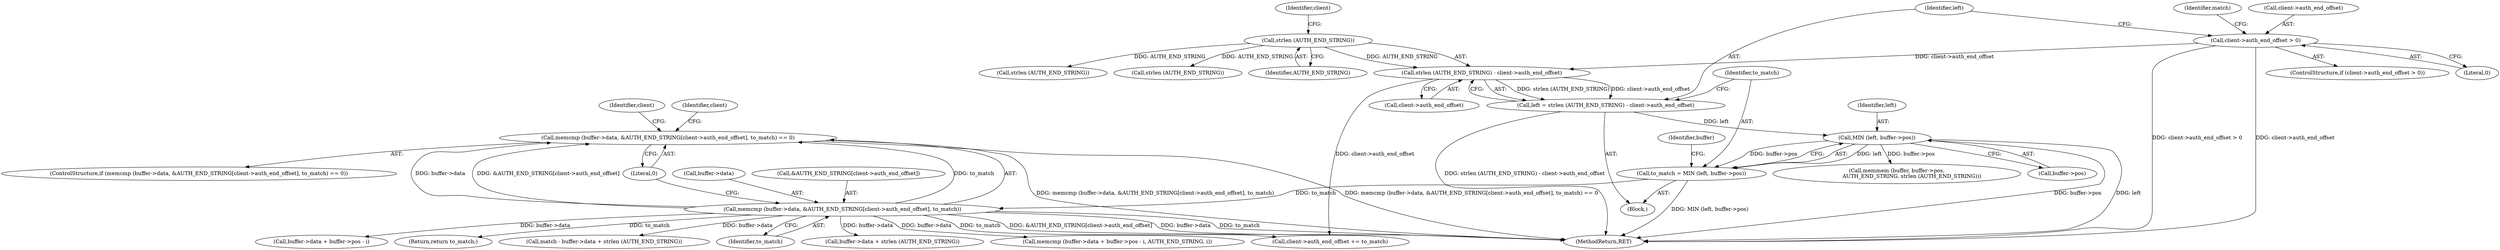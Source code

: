 digraph "1_flatpak_52346bf187b5a7f1c0fe9075b328b7ad6abe78f6@API" {
"1000138" [label="(Call,memcmp (buffer->data, &AUTH_END_STRING[client->auth_end_offset], to_match) == 0)"];
"1000139" [label="(Call,memcmp (buffer->data, &AUTH_END_STRING[client->auth_end_offset], to_match))"];
"1000130" [label="(Call,to_match = MIN (left, buffer->pos))"];
"1000132" [label="(Call,MIN (left, buffer->pos))"];
"1000121" [label="(Call,left = strlen (AUTH_END_STRING) - client->auth_end_offset)"];
"1000123" [label="(Call,strlen (AUTH_END_STRING) - client->auth_end_offset)"];
"1000124" [label="(Call,strlen (AUTH_END_STRING))"];
"1000114" [label="(Call,client->auth_end_offset > 0)"];
"1000137" [label="(ControlStructure,if (memcmp (buffer->data, &AUTH_END_STRING[client->auth_end_offset], to_match) == 0))"];
"1000177" [label="(Call,memmem (buffer, buffer->pos,\n                  AUTH_END_STRING, strlen (AUTH_END_STRING)))"];
"1000113" [label="(ControlStructure,if (client->auth_end_offset > 0))"];
"1000162" [label="(Call,strlen (AUTH_END_STRING))"];
"1000119" [label="(Block,)"];
"1000130" [label="(Call,to_match = MIN (left, buffer->pos))"];
"1000124" [label="(Call,strlen (AUTH_END_STRING))"];
"1000131" [label="(Identifier,to_match)"];
"1000218" [label="(Call,buffer->data + buffer->pos - i)"];
"1000123" [label="(Call,strlen (AUTH_END_STRING) - client->auth_end_offset)"];
"1000122" [label="(Identifier,left)"];
"1000133" [label="(Identifier,left)"];
"1000126" [label="(Call,client->auth_end_offset)"];
"1000118" [label="(Literal,0)"];
"1000164" [label="(Return,return to_match;)"];
"1000154" [label="(Identifier,client)"];
"1000132" [label="(Call,MIN (left, buffer->pos))"];
"1000127" [label="(Identifier,client)"];
"1000190" [label="(Call,match - buffer->data + strlen (AUTH_END_STRING))"];
"1000141" [label="(Identifier,buffer)"];
"1000152" [label="(Call,client->auth_end_offset += to_match)"];
"1000115" [label="(Call,client->auth_end_offset)"];
"1000139" [label="(Call,memcmp (buffer->data, &AUTH_END_STRING[client->auth_end_offset], to_match))"];
"1000176" [label="(Identifier,match)"];
"1000140" [label="(Call,buffer->data)"];
"1000149" [label="(Identifier,to_match)"];
"1000134" [label="(Call,buffer->pos)"];
"1000192" [label="(Call,buffer->data + strlen (AUTH_END_STRING))"];
"1000240" [label="(MethodReturn,RET)"];
"1000217" [label="(Call,memcmp (buffer->data + buffer->pos - i, AUTH_END_STRING, i))"];
"1000143" [label="(Call,&AUTH_END_STRING[client->auth_end_offset])"];
"1000183" [label="(Call,strlen (AUTH_END_STRING))"];
"1000121" [label="(Call,left = strlen (AUTH_END_STRING) - client->auth_end_offset)"];
"1000114" [label="(Call,client->auth_end_offset > 0)"];
"1000150" [label="(Literal,0)"];
"1000125" [label="(Identifier,AUTH_END_STRING)"];
"1000138" [label="(Call,memcmp (buffer->data, &AUTH_END_STRING[client->auth_end_offset], to_match) == 0)"];
"1000171" [label="(Identifier,client)"];
"1000138" -> "1000137"  [label="AST: "];
"1000138" -> "1000150"  [label="CFG: "];
"1000139" -> "1000138"  [label="AST: "];
"1000150" -> "1000138"  [label="AST: "];
"1000154" -> "1000138"  [label="CFG: "];
"1000171" -> "1000138"  [label="CFG: "];
"1000138" -> "1000240"  [label="DDG: memcmp (buffer->data, &AUTH_END_STRING[client->auth_end_offset], to_match)"];
"1000138" -> "1000240"  [label="DDG: memcmp (buffer->data, &AUTH_END_STRING[client->auth_end_offset], to_match) == 0"];
"1000139" -> "1000138"  [label="DDG: buffer->data"];
"1000139" -> "1000138"  [label="DDG: &AUTH_END_STRING[client->auth_end_offset]"];
"1000139" -> "1000138"  [label="DDG: to_match"];
"1000139" -> "1000149"  [label="CFG: "];
"1000140" -> "1000139"  [label="AST: "];
"1000143" -> "1000139"  [label="AST: "];
"1000149" -> "1000139"  [label="AST: "];
"1000150" -> "1000139"  [label="CFG: "];
"1000139" -> "1000240"  [label="DDG: &AUTH_END_STRING[client->auth_end_offset]"];
"1000139" -> "1000240"  [label="DDG: buffer->data"];
"1000139" -> "1000240"  [label="DDG: to_match"];
"1000130" -> "1000139"  [label="DDG: to_match"];
"1000139" -> "1000152"  [label="DDG: to_match"];
"1000139" -> "1000164"  [label="DDG: to_match"];
"1000139" -> "1000190"  [label="DDG: buffer->data"];
"1000139" -> "1000192"  [label="DDG: buffer->data"];
"1000139" -> "1000217"  [label="DDG: buffer->data"];
"1000139" -> "1000218"  [label="DDG: buffer->data"];
"1000130" -> "1000119"  [label="AST: "];
"1000130" -> "1000132"  [label="CFG: "];
"1000131" -> "1000130"  [label="AST: "];
"1000132" -> "1000130"  [label="AST: "];
"1000141" -> "1000130"  [label="CFG: "];
"1000130" -> "1000240"  [label="DDG: MIN (left, buffer->pos)"];
"1000132" -> "1000130"  [label="DDG: left"];
"1000132" -> "1000130"  [label="DDG: buffer->pos"];
"1000132" -> "1000134"  [label="CFG: "];
"1000133" -> "1000132"  [label="AST: "];
"1000134" -> "1000132"  [label="AST: "];
"1000132" -> "1000240"  [label="DDG: left"];
"1000132" -> "1000240"  [label="DDG: buffer->pos"];
"1000121" -> "1000132"  [label="DDG: left"];
"1000132" -> "1000177"  [label="DDG: buffer->pos"];
"1000121" -> "1000119"  [label="AST: "];
"1000121" -> "1000123"  [label="CFG: "];
"1000122" -> "1000121"  [label="AST: "];
"1000123" -> "1000121"  [label="AST: "];
"1000131" -> "1000121"  [label="CFG: "];
"1000121" -> "1000240"  [label="DDG: strlen (AUTH_END_STRING) - client->auth_end_offset"];
"1000123" -> "1000121"  [label="DDG: strlen (AUTH_END_STRING)"];
"1000123" -> "1000121"  [label="DDG: client->auth_end_offset"];
"1000123" -> "1000126"  [label="CFG: "];
"1000124" -> "1000123"  [label="AST: "];
"1000126" -> "1000123"  [label="AST: "];
"1000124" -> "1000123"  [label="DDG: AUTH_END_STRING"];
"1000114" -> "1000123"  [label="DDG: client->auth_end_offset"];
"1000123" -> "1000152"  [label="DDG: client->auth_end_offset"];
"1000124" -> "1000125"  [label="CFG: "];
"1000125" -> "1000124"  [label="AST: "];
"1000127" -> "1000124"  [label="CFG: "];
"1000124" -> "1000162"  [label="DDG: AUTH_END_STRING"];
"1000124" -> "1000183"  [label="DDG: AUTH_END_STRING"];
"1000114" -> "1000113"  [label="AST: "];
"1000114" -> "1000118"  [label="CFG: "];
"1000115" -> "1000114"  [label="AST: "];
"1000118" -> "1000114"  [label="AST: "];
"1000122" -> "1000114"  [label="CFG: "];
"1000176" -> "1000114"  [label="CFG: "];
"1000114" -> "1000240"  [label="DDG: client->auth_end_offset > 0"];
"1000114" -> "1000240"  [label="DDG: client->auth_end_offset"];
}
